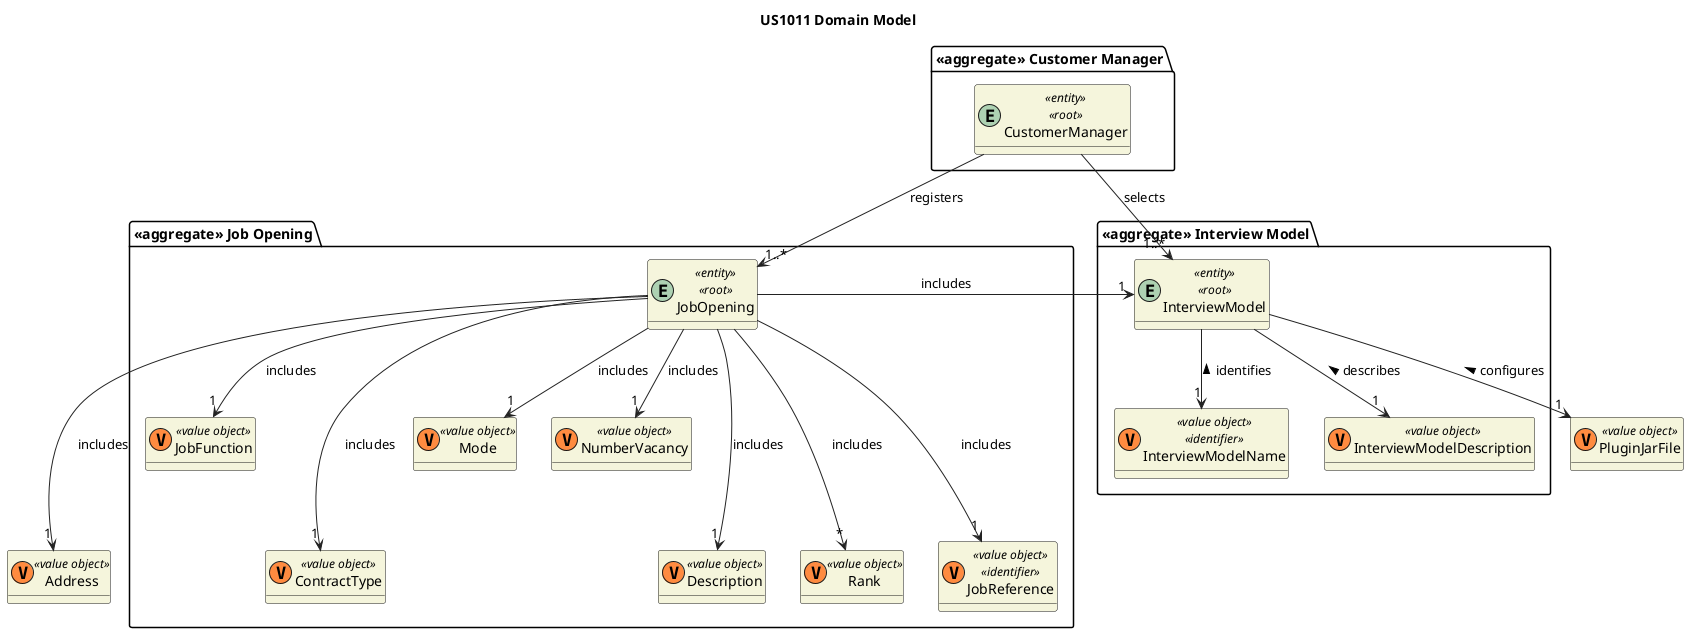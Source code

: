 @startuml
'https://plantuml.com/class-diagram

skinparam classAttributeIconSize 0
hide empty attributes
skinparam classBackgroundColor beige
skinparam ArrowColor #222222

title US1011 Domain Model

'SHARED VALUE OBJETS
 class Address <<(V,#FF8B40) value object>> {}

 class PluginJarFile <<(V,#FF8B40) value object>> {}

'SERVICES
package "<<aggregate>> Interview Model" {
    entity InterviewModel <<entity>> <<root>>  {}
    class InterviewModelName <<(V,#FF8B40) value object>> <<identifier>> {}
    class InterviewModelDescription <<(V,#FF8B40) value object>> {}

}

'AGGREGATES
package "<<aggregate>> Job Opening" {
    entity JobOpening <<entity>> <<root>> {}
    class JobFunction <<(V,#FF8B40) value object>> {}
    class ContractType <<(V,#FF8B40) value object>> {}
    class Mode <<(V,#FF8B40) value object>> {}
    class NumberVacancy <<(V,#FF8B40) value object>> {}
    class Description <<(V,#FF8B40) value object>> {}
    class Rank <<(V,#FF8B40) value object>>{}
    class JobReference <<(V,#FF8B40) value object>> <<identifier>> {}

}
package "<<aggregate>> Customer Manager" {
    entity CustomerManager <<entity>> <<root>>  {}
}

CustomerManager --> "1..*" InterviewModel : selects
CustomerManager --> "1..*" JobOpening: registers

InterviewModel --> "1" InterviewModelName: identifies <
InterviewModel --> "1" InterviewModelDescription: describes <
InterviewModel --> "1" PluginJarFile: configures <

'--
JobOpening --> "1"  Mode : includes
JobOpening ---> "1"  JobReference : includes
JobOpening --> "1"  NumberVacancy : includes
JobOpening --> "1"  JobFunction : includes
JobOpening ---> "1"  Description : includes
JobOpening ---> "1"  ContractType : includes
JobOpening -> "1"  InterviewModel : includes
JobOpening ---> "1"  Address : includes

JobOpening ---> "*"  Rank : includes
@enduml